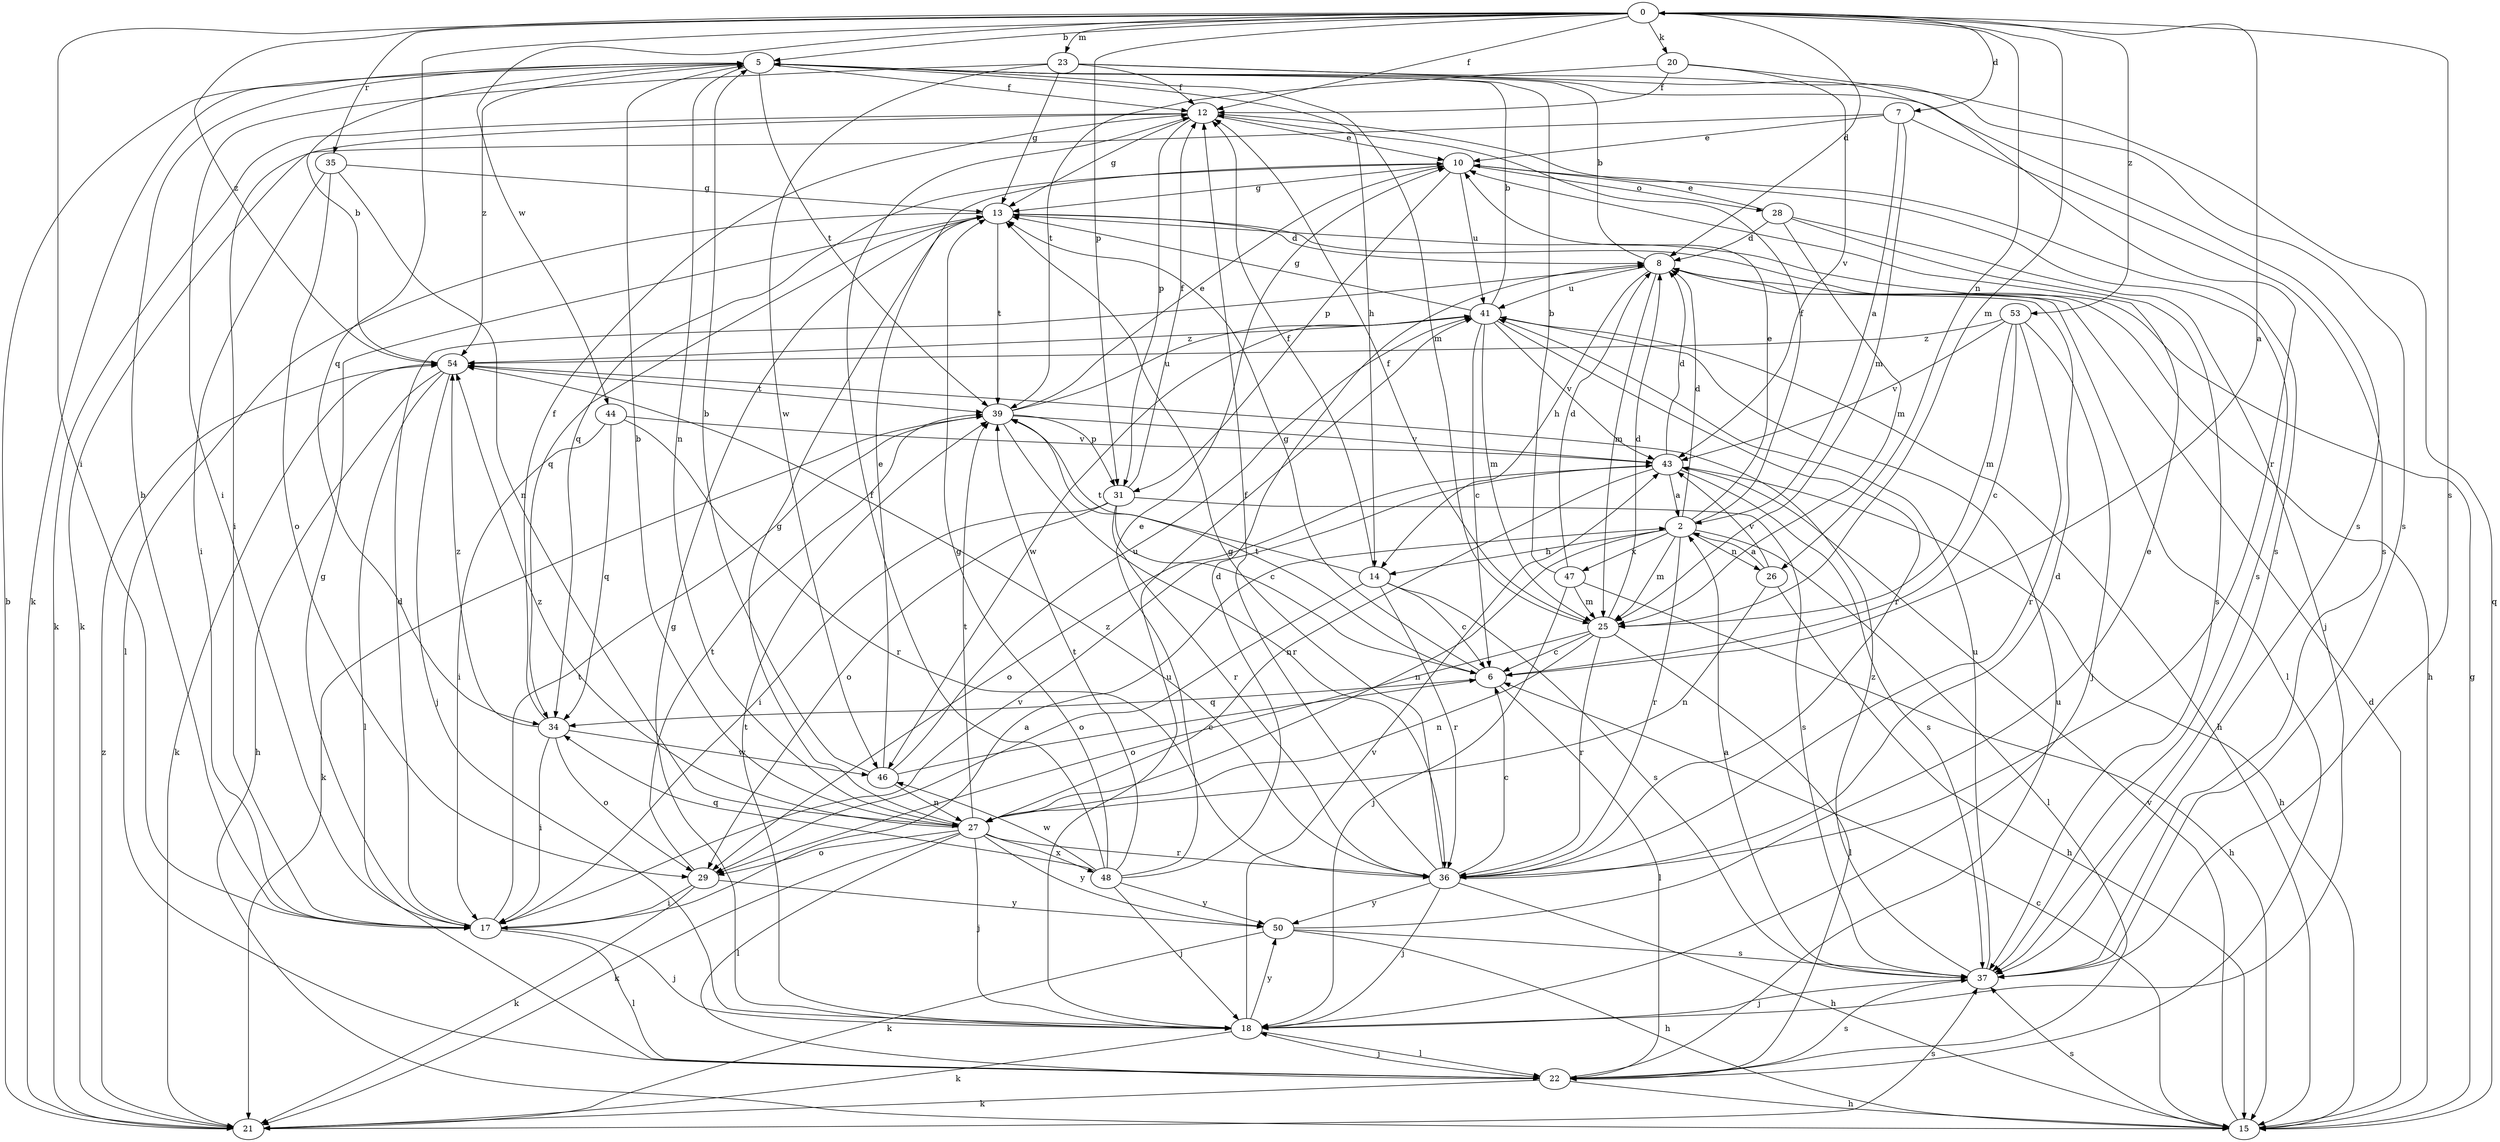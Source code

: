 strict digraph  {
0;
2;
5;
6;
7;
8;
10;
12;
13;
14;
15;
17;
18;
20;
21;
22;
23;
25;
26;
27;
28;
29;
31;
34;
35;
36;
37;
39;
41;
43;
44;
46;
47;
48;
50;
53;
54;
0 -> 5  [label=b];
0 -> 7  [label=d];
0 -> 8  [label=d];
0 -> 12  [label=f];
0 -> 17  [label=i];
0 -> 20  [label=k];
0 -> 23  [label=m];
0 -> 25  [label=m];
0 -> 26  [label=n];
0 -> 31  [label=p];
0 -> 34  [label=q];
0 -> 35  [label=r];
0 -> 37  [label=s];
0 -> 44  [label=w];
0 -> 53  [label=z];
0 -> 54  [label=z];
2 -> 8  [label=d];
2 -> 10  [label=e];
2 -> 12  [label=f];
2 -> 14  [label=h];
2 -> 22  [label=l];
2 -> 25  [label=m];
2 -> 26  [label=n];
2 -> 27  [label=n];
2 -> 36  [label=r];
2 -> 47  [label=x];
5 -> 12  [label=f];
5 -> 14  [label=h];
5 -> 21  [label=k];
5 -> 25  [label=m];
5 -> 27  [label=n];
5 -> 37  [label=s];
5 -> 39  [label=t];
5 -> 54  [label=z];
6 -> 0  [label=a];
6 -> 13  [label=g];
6 -> 22  [label=l];
6 -> 34  [label=q];
6 -> 39  [label=t];
7 -> 2  [label=a];
7 -> 10  [label=e];
7 -> 21  [label=k];
7 -> 25  [label=m];
7 -> 37  [label=s];
8 -> 5  [label=b];
8 -> 14  [label=h];
8 -> 22  [label=l];
8 -> 25  [label=m];
8 -> 41  [label=u];
10 -> 13  [label=g];
10 -> 28  [label=o];
10 -> 31  [label=p];
10 -> 34  [label=q];
10 -> 37  [label=s];
10 -> 41  [label=u];
12 -> 10  [label=e];
12 -> 13  [label=g];
12 -> 17  [label=i];
12 -> 21  [label=k];
12 -> 31  [label=p];
12 -> 37  [label=s];
13 -> 8  [label=d];
13 -> 15  [label=h];
13 -> 22  [label=l];
13 -> 34  [label=q];
13 -> 39  [label=t];
14 -> 6  [label=c];
14 -> 12  [label=f];
14 -> 29  [label=o];
14 -> 36  [label=r];
14 -> 37  [label=s];
14 -> 39  [label=t];
15 -> 6  [label=c];
15 -> 8  [label=d];
15 -> 13  [label=g];
15 -> 37  [label=s];
15 -> 43  [label=v];
17 -> 2  [label=a];
17 -> 5  [label=b];
17 -> 8  [label=d];
17 -> 13  [label=g];
17 -> 18  [label=j];
17 -> 22  [label=l];
17 -> 39  [label=t];
17 -> 43  [label=v];
18 -> 13  [label=g];
18 -> 21  [label=k];
18 -> 22  [label=l];
18 -> 39  [label=t];
18 -> 41  [label=u];
18 -> 43  [label=v];
18 -> 50  [label=y];
20 -> 12  [label=f];
20 -> 39  [label=t];
20 -> 43  [label=v];
20 -> 15  [label=q];
21 -> 5  [label=b];
21 -> 37  [label=s];
21 -> 54  [label=z];
22 -> 15  [label=h];
22 -> 18  [label=j];
22 -> 21  [label=k];
22 -> 37  [label=s];
22 -> 41  [label=u];
23 -> 12  [label=f];
23 -> 13  [label=g];
23 -> 17  [label=i];
23 -> 36  [label=r];
23 -> 37  [label=s];
23 -> 46  [label=w];
25 -> 6  [label=c];
25 -> 8  [label=d];
25 -> 12  [label=f];
25 -> 22  [label=l];
25 -> 27  [label=n];
25 -> 29  [label=o];
25 -> 36  [label=r];
26 -> 2  [label=a];
26 -> 15  [label=h];
26 -> 27  [label=n];
26 -> 43  [label=v];
27 -> 5  [label=b];
27 -> 13  [label=g];
27 -> 18  [label=j];
27 -> 21  [label=k];
27 -> 22  [label=l];
27 -> 29  [label=o];
27 -> 36  [label=r];
27 -> 39  [label=t];
27 -> 48  [label=x];
27 -> 50  [label=y];
27 -> 54  [label=z];
28 -> 8  [label=d];
28 -> 10  [label=e];
28 -> 18  [label=j];
28 -> 25  [label=m];
28 -> 37  [label=s];
29 -> 17  [label=i];
29 -> 21  [label=k];
29 -> 39  [label=t];
29 -> 50  [label=y];
31 -> 6  [label=c];
31 -> 12  [label=f];
31 -> 17  [label=i];
31 -> 29  [label=o];
31 -> 36  [label=r];
31 -> 37  [label=s];
34 -> 12  [label=f];
34 -> 17  [label=i];
34 -> 29  [label=o];
34 -> 46  [label=w];
34 -> 54  [label=z];
35 -> 13  [label=g];
35 -> 17  [label=i];
35 -> 27  [label=n];
35 -> 29  [label=o];
36 -> 6  [label=c];
36 -> 8  [label=d];
36 -> 12  [label=f];
36 -> 13  [label=g];
36 -> 15  [label=h];
36 -> 18  [label=j];
36 -> 50  [label=y];
36 -> 54  [label=z];
37 -> 2  [label=a];
37 -> 18  [label=j];
37 -> 41  [label=u];
37 -> 54  [label=z];
39 -> 10  [label=e];
39 -> 21  [label=k];
39 -> 31  [label=p];
39 -> 36  [label=r];
39 -> 41  [label=u];
39 -> 43  [label=v];
41 -> 5  [label=b];
41 -> 6  [label=c];
41 -> 13  [label=g];
41 -> 15  [label=h];
41 -> 25  [label=m];
41 -> 36  [label=r];
41 -> 43  [label=v];
41 -> 46  [label=w];
41 -> 54  [label=z];
43 -> 2  [label=a];
43 -> 8  [label=d];
43 -> 15  [label=h];
43 -> 27  [label=n];
43 -> 29  [label=o];
43 -> 37  [label=s];
44 -> 17  [label=i];
44 -> 34  [label=q];
44 -> 36  [label=r];
44 -> 43  [label=v];
46 -> 5  [label=b];
46 -> 6  [label=c];
46 -> 10  [label=e];
46 -> 27  [label=n];
46 -> 41  [label=u];
47 -> 5  [label=b];
47 -> 8  [label=d];
47 -> 15  [label=h];
47 -> 18  [label=j];
47 -> 25  [label=m];
48 -> 8  [label=d];
48 -> 10  [label=e];
48 -> 12  [label=f];
48 -> 13  [label=g];
48 -> 18  [label=j];
48 -> 34  [label=q];
48 -> 39  [label=t];
48 -> 46  [label=w];
48 -> 50  [label=y];
50 -> 10  [label=e];
50 -> 15  [label=h];
50 -> 21  [label=k];
50 -> 37  [label=s];
53 -> 6  [label=c];
53 -> 18  [label=j];
53 -> 25  [label=m];
53 -> 36  [label=r];
53 -> 43  [label=v];
53 -> 54  [label=z];
54 -> 5  [label=b];
54 -> 15  [label=h];
54 -> 18  [label=j];
54 -> 21  [label=k];
54 -> 22  [label=l];
54 -> 39  [label=t];
}
